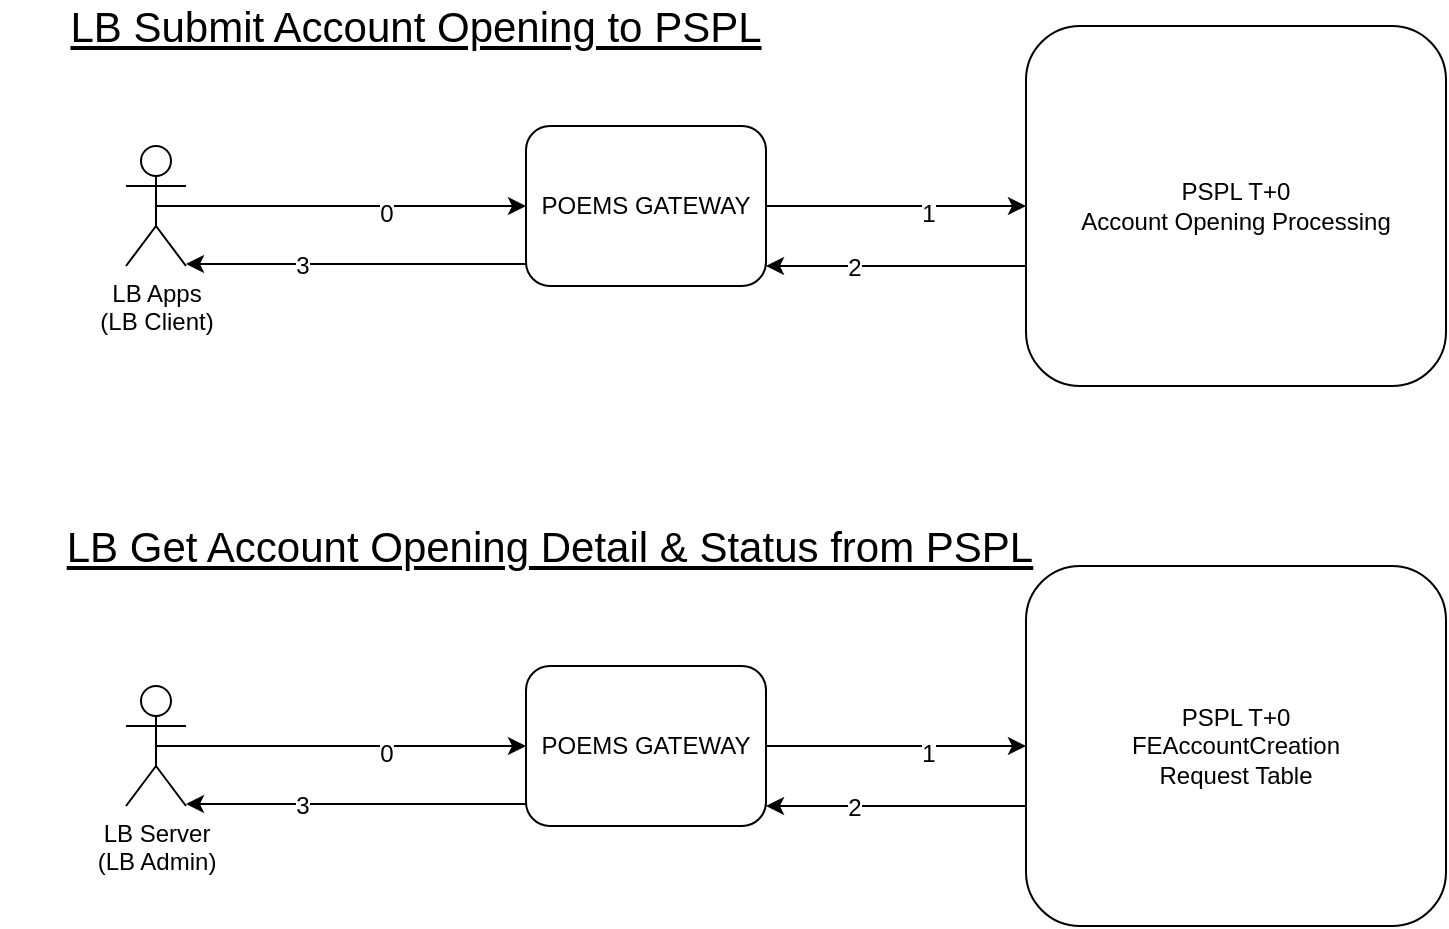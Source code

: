 <mxfile version="12.1.5" type="github" pages="1">
  <diagram id="UOzD4N3eyY4db2SnFhZ8" name="Page-1">
    <mxGraphModel dx="1038" dy="500" grid="1" gridSize="10" guides="1" tooltips="1" connect="1" arrows="1" fold="1" page="1" pageScale="1" pageWidth="850" pageHeight="1100" math="0" shadow="0">
      <root>
        <mxCell id="0"/>
        <mxCell id="1" parent="0"/>
        <mxCell id="Ur7TswTjiC4Jq3S4hagu-1" value="LB Apps&lt;br&gt;(LB Client)" style="shape=umlActor;verticalLabelPosition=bottom;labelBackgroundColor=#ffffff;verticalAlign=top;html=1;outlineConnect=0;" parent="1" vertex="1">
          <mxGeometry x="70" y="110" width="30" height="60" as="geometry"/>
        </mxCell>
        <mxCell id="Ur7TswTjiC4Jq3S4hagu-4" value="POEMS GATEWAY" style="rounded=1;whiteSpace=wrap;html=1;" parent="1" vertex="1">
          <mxGeometry x="270" y="100" width="120" height="80" as="geometry"/>
        </mxCell>
        <mxCell id="wVM4E26sl-JtEafnIeuh-1" value="" style="endArrow=classic;html=1;exitX=0.5;exitY=0.5;exitDx=0;exitDy=0;exitPerimeter=0;entryX=0;entryY=0.5;entryDx=0;entryDy=0;" edge="1" parent="1" source="Ur7TswTjiC4Jq3S4hagu-1" target="Ur7TswTjiC4Jq3S4hagu-4">
          <mxGeometry width="50" height="50" relative="1" as="geometry">
            <mxPoint x="160" y="180" as="sourcePoint"/>
            <mxPoint x="210" y="130" as="targetPoint"/>
          </mxGeometry>
        </mxCell>
        <mxCell id="wVM4E26sl-JtEafnIeuh-2" value="0" style="text;html=1;resizable=0;points=[];align=center;verticalAlign=middle;labelBackgroundColor=#ffffff;" vertex="1" connectable="0" parent="wVM4E26sl-JtEafnIeuh-1">
          <mxGeometry x="0.239" y="-4" relative="1" as="geometry">
            <mxPoint as="offset"/>
          </mxGeometry>
        </mxCell>
        <mxCell id="wVM4E26sl-JtEafnIeuh-3" value="PSPL T+0 &lt;br&gt;Account Opening Processing" style="rounded=1;whiteSpace=wrap;html=1;" vertex="1" parent="1">
          <mxGeometry x="520" y="50" width="210" height="180" as="geometry"/>
        </mxCell>
        <mxCell id="wVM4E26sl-JtEafnIeuh-4" value="" style="endArrow=classic;html=1;exitX=1;exitY=0.5;exitDx=0;exitDy=0;entryX=0;entryY=0.5;entryDx=0;entryDy=0;" edge="1" parent="1" source="Ur7TswTjiC4Jq3S4hagu-4" target="wVM4E26sl-JtEafnIeuh-3">
          <mxGeometry width="50" height="50" relative="1" as="geometry">
            <mxPoint x="340" y="140" as="sourcePoint"/>
            <mxPoint x="485" y="140" as="targetPoint"/>
          </mxGeometry>
        </mxCell>
        <mxCell id="wVM4E26sl-JtEafnIeuh-5" value="1" style="text;html=1;resizable=0;points=[];align=center;verticalAlign=middle;labelBackgroundColor=#ffffff;" vertex="1" connectable="0" parent="wVM4E26sl-JtEafnIeuh-4">
          <mxGeometry x="0.239" y="-4" relative="1" as="geometry">
            <mxPoint as="offset"/>
          </mxGeometry>
        </mxCell>
        <mxCell id="wVM4E26sl-JtEafnIeuh-6" value="" style="endArrow=classic;html=1;" edge="1" parent="1">
          <mxGeometry width="50" height="50" relative="1" as="geometry">
            <mxPoint x="520" y="170" as="sourcePoint"/>
            <mxPoint x="390" y="170" as="targetPoint"/>
          </mxGeometry>
        </mxCell>
        <mxCell id="wVM4E26sl-JtEafnIeuh-8" value="2" style="text;html=1;resizable=0;points=[];align=center;verticalAlign=middle;labelBackgroundColor=#ffffff;" vertex="1" connectable="0" parent="wVM4E26sl-JtEafnIeuh-6">
          <mxGeometry x="0.323" y="1" relative="1" as="geometry">
            <mxPoint as="offset"/>
          </mxGeometry>
        </mxCell>
        <mxCell id="wVM4E26sl-JtEafnIeuh-9" value="" style="endArrow=classic;html=1;" edge="1" parent="1">
          <mxGeometry width="50" height="50" relative="1" as="geometry">
            <mxPoint x="270" y="169" as="sourcePoint"/>
            <mxPoint x="100" y="169" as="targetPoint"/>
          </mxGeometry>
        </mxCell>
        <mxCell id="wVM4E26sl-JtEafnIeuh-10" value="3" style="text;html=1;resizable=0;points=[];align=center;verticalAlign=middle;labelBackgroundColor=#ffffff;" vertex="1" connectable="0" parent="wVM4E26sl-JtEafnIeuh-9">
          <mxGeometry x="0.323" y="1" relative="1" as="geometry">
            <mxPoint as="offset"/>
          </mxGeometry>
        </mxCell>
        <mxCell id="wVM4E26sl-JtEafnIeuh-11" value="LB Server&lt;br&gt;(LB Admin)" style="shape=umlActor;verticalLabelPosition=bottom;labelBackgroundColor=#ffffff;verticalAlign=top;html=1;outlineConnect=0;" vertex="1" parent="1">
          <mxGeometry x="70" y="380" width="30" height="60" as="geometry"/>
        </mxCell>
        <mxCell id="wVM4E26sl-JtEafnIeuh-12" value="POEMS GATEWAY" style="rounded=1;whiteSpace=wrap;html=1;" vertex="1" parent="1">
          <mxGeometry x="270" y="370" width="120" height="80" as="geometry"/>
        </mxCell>
        <mxCell id="wVM4E26sl-JtEafnIeuh-13" value="" style="endArrow=classic;html=1;exitX=0.5;exitY=0.5;exitDx=0;exitDy=0;exitPerimeter=0;entryX=0;entryY=0.5;entryDx=0;entryDy=0;" edge="1" parent="1" source="wVM4E26sl-JtEafnIeuh-11" target="wVM4E26sl-JtEafnIeuh-12">
          <mxGeometry width="50" height="50" relative="1" as="geometry">
            <mxPoint x="160" y="450" as="sourcePoint"/>
            <mxPoint x="210" y="400" as="targetPoint"/>
          </mxGeometry>
        </mxCell>
        <mxCell id="wVM4E26sl-JtEafnIeuh-14" value="0" style="text;html=1;resizable=0;points=[];align=center;verticalAlign=middle;labelBackgroundColor=#ffffff;" vertex="1" connectable="0" parent="wVM4E26sl-JtEafnIeuh-13">
          <mxGeometry x="0.239" y="-4" relative="1" as="geometry">
            <mxPoint as="offset"/>
          </mxGeometry>
        </mxCell>
        <mxCell id="wVM4E26sl-JtEafnIeuh-15" value="PSPL T+0&lt;br&gt;FEAccountCreation&lt;br&gt;Request Table" style="rounded=1;whiteSpace=wrap;html=1;" vertex="1" parent="1">
          <mxGeometry x="520" y="320" width="210" height="180" as="geometry"/>
        </mxCell>
        <mxCell id="wVM4E26sl-JtEafnIeuh-16" value="" style="endArrow=classic;html=1;exitX=1;exitY=0.5;exitDx=0;exitDy=0;entryX=0;entryY=0.5;entryDx=0;entryDy=0;" edge="1" parent="1" source="wVM4E26sl-JtEafnIeuh-12" target="wVM4E26sl-JtEafnIeuh-15">
          <mxGeometry width="50" height="50" relative="1" as="geometry">
            <mxPoint x="340" y="410" as="sourcePoint"/>
            <mxPoint x="485" y="410" as="targetPoint"/>
          </mxGeometry>
        </mxCell>
        <mxCell id="wVM4E26sl-JtEafnIeuh-17" value="1" style="text;html=1;resizable=0;points=[];align=center;verticalAlign=middle;labelBackgroundColor=#ffffff;" vertex="1" connectable="0" parent="wVM4E26sl-JtEafnIeuh-16">
          <mxGeometry x="0.239" y="-4" relative="1" as="geometry">
            <mxPoint as="offset"/>
          </mxGeometry>
        </mxCell>
        <mxCell id="wVM4E26sl-JtEafnIeuh-18" value="" style="endArrow=classic;html=1;" edge="1" parent="1">
          <mxGeometry width="50" height="50" relative="1" as="geometry">
            <mxPoint x="520" y="440" as="sourcePoint"/>
            <mxPoint x="390" y="440" as="targetPoint"/>
          </mxGeometry>
        </mxCell>
        <mxCell id="wVM4E26sl-JtEafnIeuh-19" value="2" style="text;html=1;resizable=0;points=[];align=center;verticalAlign=middle;labelBackgroundColor=#ffffff;" vertex="1" connectable="0" parent="wVM4E26sl-JtEafnIeuh-18">
          <mxGeometry x="0.323" y="1" relative="1" as="geometry">
            <mxPoint as="offset"/>
          </mxGeometry>
        </mxCell>
        <mxCell id="wVM4E26sl-JtEafnIeuh-20" value="" style="endArrow=classic;html=1;" edge="1" parent="1">
          <mxGeometry width="50" height="50" relative="1" as="geometry">
            <mxPoint x="270" y="439" as="sourcePoint"/>
            <mxPoint x="100" y="439" as="targetPoint"/>
          </mxGeometry>
        </mxCell>
        <mxCell id="wVM4E26sl-JtEafnIeuh-21" value="3" style="text;html=1;resizable=0;points=[];align=center;verticalAlign=middle;labelBackgroundColor=#ffffff;" vertex="1" connectable="0" parent="wVM4E26sl-JtEafnIeuh-20">
          <mxGeometry x="0.323" y="1" relative="1" as="geometry">
            <mxPoint as="offset"/>
          </mxGeometry>
        </mxCell>
        <mxCell id="wVM4E26sl-JtEafnIeuh-22" value="&lt;u&gt;LB Submit Account Opening to PSPL&lt;/u&gt;" style="text;html=1;strokeColor=none;fillColor=none;align=center;verticalAlign=middle;whiteSpace=wrap;rounded=0;fontSize=21;" vertex="1" parent="1">
          <mxGeometry x="10" y="40" width="410" height="20" as="geometry"/>
        </mxCell>
        <mxCell id="wVM4E26sl-JtEafnIeuh-23" value="&lt;u&gt;LB Get Account Opening Detail &amp;amp; Status from PSPL&lt;/u&gt;" style="text;html=1;strokeColor=none;fillColor=none;align=center;verticalAlign=middle;whiteSpace=wrap;rounded=0;fontSize=21;" vertex="1" parent="1">
          <mxGeometry x="7" y="300" width="550" height="20" as="geometry"/>
        </mxCell>
      </root>
    </mxGraphModel>
  </diagram>
</mxfile>
